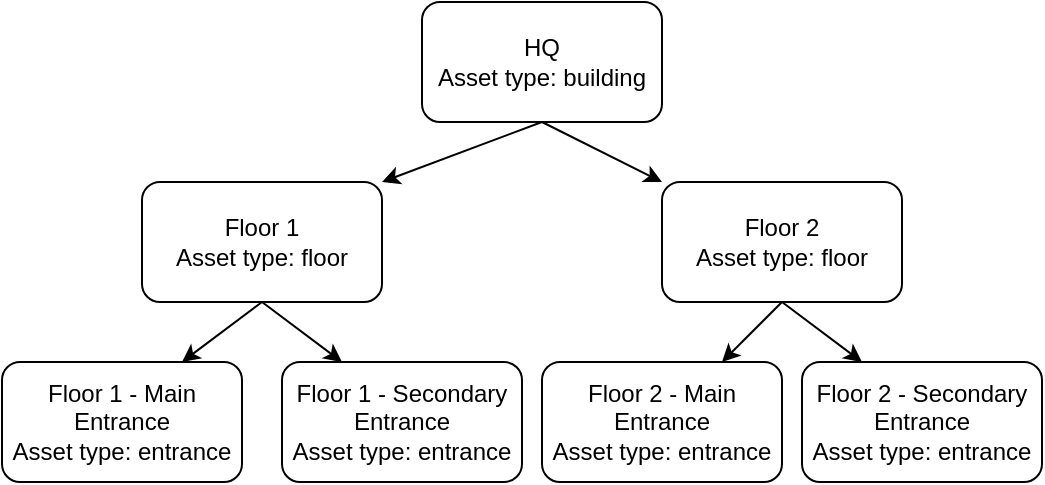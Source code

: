 <mxfile version="14.4.6" type="device"><diagram id="prtHgNgQTEPvFCAcTncT" name="Page-1"><mxGraphModel dx="1426" dy="712" grid="1" gridSize="10" guides="1" tooltips="1" connect="1" arrows="1" fold="1" page="1" pageScale="1" pageWidth="827" pageHeight="1169" math="0" shadow="0"><root><mxCell id="0"/><mxCell id="1" parent="0"/><mxCell id="xfl8K3ZjJ6IIxSiGRwiw-1" value="HQ&lt;br&gt;Asset type: building" style="rounded=1;whiteSpace=wrap;html=1;" vertex="1" parent="1"><mxGeometry x="360" y="420" width="120" height="60" as="geometry"/></mxCell><mxCell id="xfl8K3ZjJ6IIxSiGRwiw-2" value="Floor 1&lt;br&gt;Asset type: floor" style="rounded=1;whiteSpace=wrap;html=1;" vertex="1" parent="1"><mxGeometry x="220" y="510" width="120" height="60" as="geometry"/></mxCell><mxCell id="xfl8K3ZjJ6IIxSiGRwiw-3" value="Floor 2&lt;br&gt;Asset type: floor" style="rounded=1;whiteSpace=wrap;html=1;" vertex="1" parent="1"><mxGeometry x="480" y="510" width="120" height="60" as="geometry"/></mxCell><mxCell id="xfl8K3ZjJ6IIxSiGRwiw-4" value="Floor 1 - Main Entrance&lt;br&gt;Asset type: entrance" style="rounded=1;whiteSpace=wrap;html=1;" vertex="1" parent="1"><mxGeometry x="150" y="600" width="120" height="60" as="geometry"/></mxCell><mxCell id="xfl8K3ZjJ6IIxSiGRwiw-5" value="Floor 1 - Secondary Entrance&lt;br&gt;Asset type: entrance" style="rounded=1;whiteSpace=wrap;html=1;" vertex="1" parent="1"><mxGeometry x="290" y="600" width="120" height="60" as="geometry"/></mxCell><mxCell id="xfl8K3ZjJ6IIxSiGRwiw-6" value="Floor 2 - Main Entrance&lt;br&gt;Asset type: entrance" style="rounded=1;whiteSpace=wrap;html=1;" vertex="1" parent="1"><mxGeometry x="420" y="600" width="120" height="60" as="geometry"/></mxCell><mxCell id="xfl8K3ZjJ6IIxSiGRwiw-7" value="Floor 2 - Secondary Entrance&lt;br&gt;Asset type: entrance" style="rounded=1;whiteSpace=wrap;html=1;" vertex="1" parent="1"><mxGeometry x="550" y="600" width="120" height="60" as="geometry"/></mxCell><mxCell id="xfl8K3ZjJ6IIxSiGRwiw-9" value="" style="endArrow=classic;html=1;entryX=1;entryY=0;entryDx=0;entryDy=0;exitX=0.5;exitY=1;exitDx=0;exitDy=0;" edge="1" parent="1" source="xfl8K3ZjJ6IIxSiGRwiw-1" target="xfl8K3ZjJ6IIxSiGRwiw-2"><mxGeometry width="50" height="50" relative="1" as="geometry"><mxPoint x="390" y="360" as="sourcePoint"/><mxPoint x="440" y="310" as="targetPoint"/></mxGeometry></mxCell><mxCell id="xfl8K3ZjJ6IIxSiGRwiw-11" value="" style="endArrow=classic;html=1;entryX=0;entryY=0;entryDx=0;entryDy=0;exitX=0.5;exitY=1;exitDx=0;exitDy=0;" edge="1" parent="1" source="xfl8K3ZjJ6IIxSiGRwiw-1" target="xfl8K3ZjJ6IIxSiGRwiw-3"><mxGeometry width="50" height="50" relative="1" as="geometry"><mxPoint x="430" y="490" as="sourcePoint"/><mxPoint x="360" y="520" as="targetPoint"/></mxGeometry></mxCell><mxCell id="xfl8K3ZjJ6IIxSiGRwiw-12" value="" style="endArrow=classic;html=1;entryX=0.75;entryY=0;entryDx=0;entryDy=0;exitX=0.5;exitY=1;exitDx=0;exitDy=0;" edge="1" parent="1" source="xfl8K3ZjJ6IIxSiGRwiw-2" target="xfl8K3ZjJ6IIxSiGRwiw-4"><mxGeometry width="50" height="50" relative="1" as="geometry"><mxPoint x="440" y="500" as="sourcePoint"/><mxPoint x="370" y="530" as="targetPoint"/></mxGeometry></mxCell><mxCell id="xfl8K3ZjJ6IIxSiGRwiw-13" value="" style="endArrow=classic;html=1;entryX=0.25;entryY=0;entryDx=0;entryDy=0;exitX=0.5;exitY=1;exitDx=0;exitDy=0;" edge="1" parent="1" source="xfl8K3ZjJ6IIxSiGRwiw-2" target="xfl8K3ZjJ6IIxSiGRwiw-5"><mxGeometry width="50" height="50" relative="1" as="geometry"><mxPoint x="450" y="510" as="sourcePoint"/><mxPoint x="380" y="540" as="targetPoint"/></mxGeometry></mxCell><mxCell id="xfl8K3ZjJ6IIxSiGRwiw-14" value="" style="endArrow=classic;html=1;entryX=0.75;entryY=0;entryDx=0;entryDy=0;exitX=0.5;exitY=1;exitDx=0;exitDy=0;" edge="1" parent="1" source="xfl8K3ZjJ6IIxSiGRwiw-3" target="xfl8K3ZjJ6IIxSiGRwiw-6"><mxGeometry width="50" height="50" relative="1" as="geometry"><mxPoint x="460" y="520" as="sourcePoint"/><mxPoint x="390" y="550" as="targetPoint"/></mxGeometry></mxCell><mxCell id="xfl8K3ZjJ6IIxSiGRwiw-15" value="" style="endArrow=classic;html=1;entryX=0.25;entryY=0;entryDx=0;entryDy=0;exitX=0.5;exitY=1;exitDx=0;exitDy=0;" edge="1" parent="1" source="xfl8K3ZjJ6IIxSiGRwiw-3" target="xfl8K3ZjJ6IIxSiGRwiw-7"><mxGeometry width="50" height="50" relative="1" as="geometry"><mxPoint x="470" y="530" as="sourcePoint"/><mxPoint x="400" y="560" as="targetPoint"/></mxGeometry></mxCell></root></mxGraphModel></diagram></mxfile>